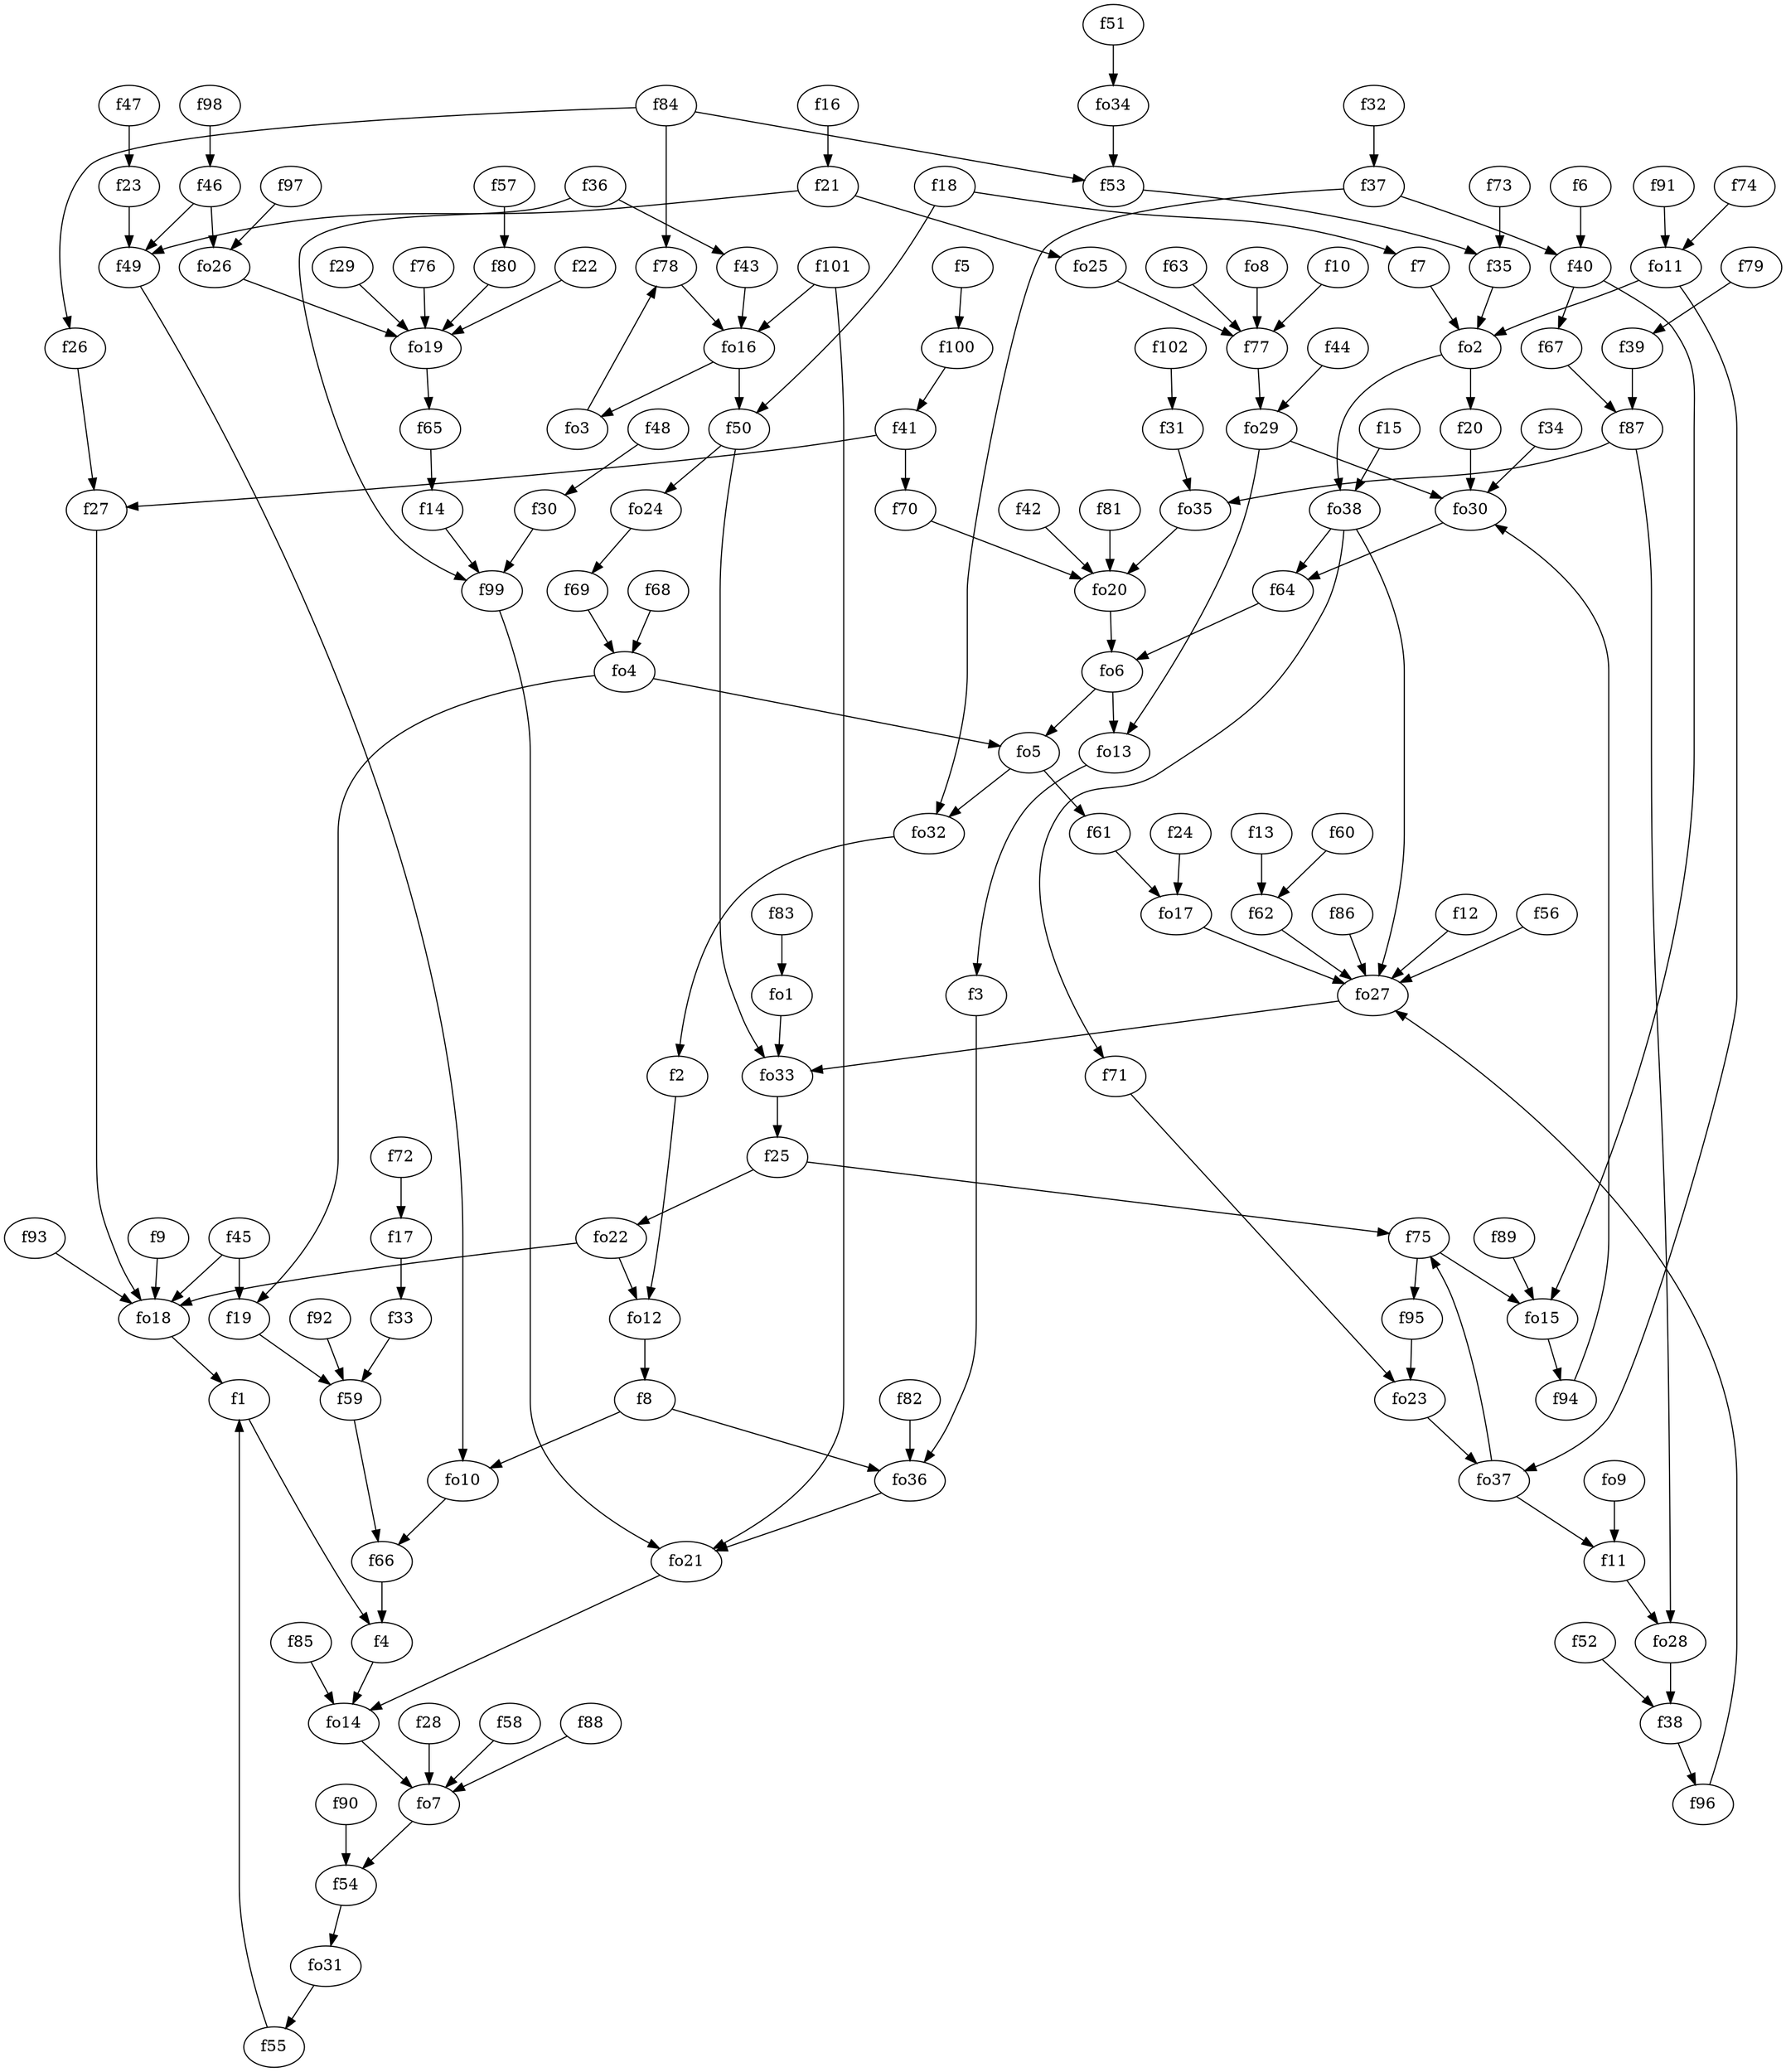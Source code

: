 strict digraph  {
f1;
f2;
f3;
f4;
f5;
f6;
f7;
f8;
f9;
f10;
f11;
f12;
f13;
f14;
f15;
f16;
f17;
f18;
f19;
f20;
f21;
f22;
f23;
f24;
f25;
f26;
f27;
f28;
f29;
f30;
f31;
f32;
f33;
f34;
f35;
f36;
f37;
f38;
f39;
f40;
f41;
f42;
f43;
f44;
f45;
f46;
f47;
f48;
f49;
f50;
f51;
f52;
f53;
f54;
f55;
f56;
f57;
f58;
f59;
f60;
f61;
f62;
f63;
f64;
f65;
f66;
f67;
f68;
f69;
f70;
f71;
f72;
f73;
f74;
f75;
f76;
f77;
f78;
f79;
f80;
f81;
f82;
f83;
f84;
f85;
f86;
f87;
f88;
f89;
f90;
f91;
f92;
f93;
f94;
f95;
f96;
f97;
f98;
f99;
f100;
f101;
f102;
fo1;
fo2;
fo3;
fo4;
fo5;
fo6;
fo7;
fo8;
fo9;
fo10;
fo11;
fo12;
fo13;
fo14;
fo15;
fo16;
fo17;
fo18;
fo19;
fo20;
fo21;
fo22;
fo23;
fo24;
fo25;
fo26;
fo27;
fo28;
fo29;
fo30;
fo31;
fo32;
fo33;
fo34;
fo35;
fo36;
fo37;
fo38;
f1 -> f4  [weight=2];
f2 -> fo12  [weight=2];
f3 -> fo36  [weight=2];
f4 -> fo14  [weight=2];
f5 -> f100  [weight=2];
f6 -> f40  [weight=2];
f7 -> fo2  [weight=2];
f8 -> fo36  [weight=2];
f8 -> fo10  [weight=2];
f9 -> fo18  [weight=2];
f10 -> f77  [weight=2];
f11 -> fo28  [weight=2];
f12 -> fo27  [weight=2];
f13 -> f62  [weight=2];
f14 -> f99  [weight=2];
f15 -> fo38  [weight=2];
f16 -> f21  [weight=2];
f17 -> f33  [weight=2];
f18 -> f50  [weight=2];
f18 -> f7  [weight=2];
f19 -> f59  [weight=2];
f20 -> fo30  [weight=2];
f21 -> f49  [weight=2];
f21 -> fo25  [weight=2];
f22 -> fo19  [weight=2];
f23 -> f49  [weight=2];
f24 -> fo17  [weight=2];
f25 -> fo22  [weight=2];
f25 -> f75  [weight=2];
f26 -> f27  [weight=2];
f27 -> fo18  [weight=2];
f28 -> fo7  [weight=2];
f29 -> fo19  [weight=2];
f30 -> f99  [weight=2];
f31 -> fo35  [weight=2];
f32 -> f37  [weight=2];
f33 -> f59  [weight=2];
f34 -> fo30  [weight=2];
f35 -> fo2  [weight=2];
f36 -> f99  [weight=2];
f36 -> f43  [weight=2];
f37 -> fo32  [weight=2];
f37 -> f40  [weight=2];
f38 -> f96  [weight=2];
f39 -> f87  [weight=2];
f40 -> f67  [weight=2];
f40 -> fo15  [weight=2];
f41 -> f70  [weight=2];
f41 -> f27  [weight=2];
f42 -> fo20  [weight=2];
f43 -> fo16  [weight=2];
f44 -> fo29  [weight=2];
f45 -> f19  [weight=2];
f45 -> fo18  [weight=2];
f46 -> fo26  [weight=2];
f46 -> f49  [weight=2];
f47 -> f23  [weight=2];
f48 -> f30  [weight=2];
f49 -> fo10  [weight=2];
f50 -> fo24  [weight=2];
f50 -> fo33  [weight=2];
f51 -> fo34  [weight=2];
f52 -> f38  [weight=2];
f53 -> f35  [weight=2];
f54 -> fo31  [weight=2];
f55 -> f1  [weight=2];
f56 -> fo27  [weight=2];
f57 -> f80  [weight=2];
f58 -> fo7  [weight=2];
f59 -> f66  [weight=2];
f60 -> f62  [weight=2];
f61 -> fo17  [weight=2];
f62 -> fo27  [weight=2];
f63 -> f77  [weight=2];
f64 -> fo6  [weight=2];
f65 -> f14  [weight=2];
f66 -> f4  [weight=2];
f67 -> f87  [weight=2];
f68 -> fo4  [weight=2];
f69 -> fo4  [weight=2];
f70 -> fo20  [weight=2];
f71 -> fo23  [weight=2];
f72 -> f17  [weight=2];
f73 -> f35  [weight=2];
f74 -> fo11  [weight=2];
f75 -> f95  [weight=2];
f75 -> fo15  [weight=2];
f76 -> fo19  [weight=2];
f77 -> fo29  [weight=2];
f78 -> fo16  [weight=2];
f79 -> f39  [weight=2];
f80 -> fo19  [weight=2];
f81 -> fo20  [weight=2];
f82 -> fo36  [weight=2];
f83 -> fo1  [weight=2];
f84 -> f53  [weight=2];
f84 -> f78  [weight=2];
f84 -> f26  [weight=2];
f85 -> fo14  [weight=2];
f86 -> fo27  [weight=2];
f87 -> fo35  [weight=2];
f87 -> fo28  [weight=2];
f88 -> fo7  [weight=2];
f89 -> fo15  [weight=2];
f90 -> f54  [weight=2];
f91 -> fo11  [weight=2];
f92 -> f59  [weight=2];
f93 -> fo18  [weight=2];
f94 -> fo30  [weight=2];
f95 -> fo23  [weight=2];
f96 -> fo27  [weight=2];
f97 -> fo26  [weight=2];
f98 -> f46  [weight=2];
f99 -> fo21  [weight=2];
f100 -> f41  [weight=2];
f101 -> fo21  [weight=2];
f101 -> fo16  [weight=2];
f102 -> f31  [weight=2];
fo1 -> fo33  [weight=2];
fo2 -> fo38  [weight=2];
fo2 -> f20  [weight=2];
fo3 -> f78  [weight=2];
fo4 -> f19  [weight=2];
fo4 -> fo5  [weight=2];
fo5 -> f61  [weight=2];
fo5 -> fo32  [weight=2];
fo6 -> fo5  [weight=2];
fo6 -> fo13  [weight=2];
fo7 -> f54  [weight=2];
fo8 -> f77  [weight=2];
fo9 -> f11  [weight=2];
fo10 -> f66  [weight=2];
fo11 -> fo37  [weight=2];
fo11 -> fo2  [weight=2];
fo12 -> f8  [weight=2];
fo13 -> f3  [weight=2];
fo14 -> fo7  [weight=2];
fo15 -> f94  [weight=2];
fo16 -> f50  [weight=2];
fo16 -> fo3  [weight=2];
fo17 -> fo27  [weight=2];
fo18 -> f1  [weight=2];
fo19 -> f65  [weight=2];
fo20 -> fo6  [weight=2];
fo21 -> fo14  [weight=2];
fo22 -> fo18  [weight=2];
fo22 -> fo12  [weight=2];
fo23 -> fo37  [weight=2];
fo24 -> f69  [weight=2];
fo25 -> f77  [weight=2];
fo26 -> fo19  [weight=2];
fo27 -> fo33  [weight=2];
fo28 -> f38  [weight=2];
fo29 -> fo30  [weight=2];
fo29 -> fo13  [weight=2];
fo30 -> f64  [weight=2];
fo31 -> f55  [weight=2];
fo32 -> f2  [weight=2];
fo33 -> f25  [weight=2];
fo34 -> f53  [weight=2];
fo35 -> fo20  [weight=2];
fo36 -> fo21  [weight=2];
fo37 -> f75  [weight=2];
fo37 -> f11  [weight=2];
fo38 -> fo27  [weight=2];
fo38 -> f71  [weight=2];
fo38 -> f64  [weight=2];
}

